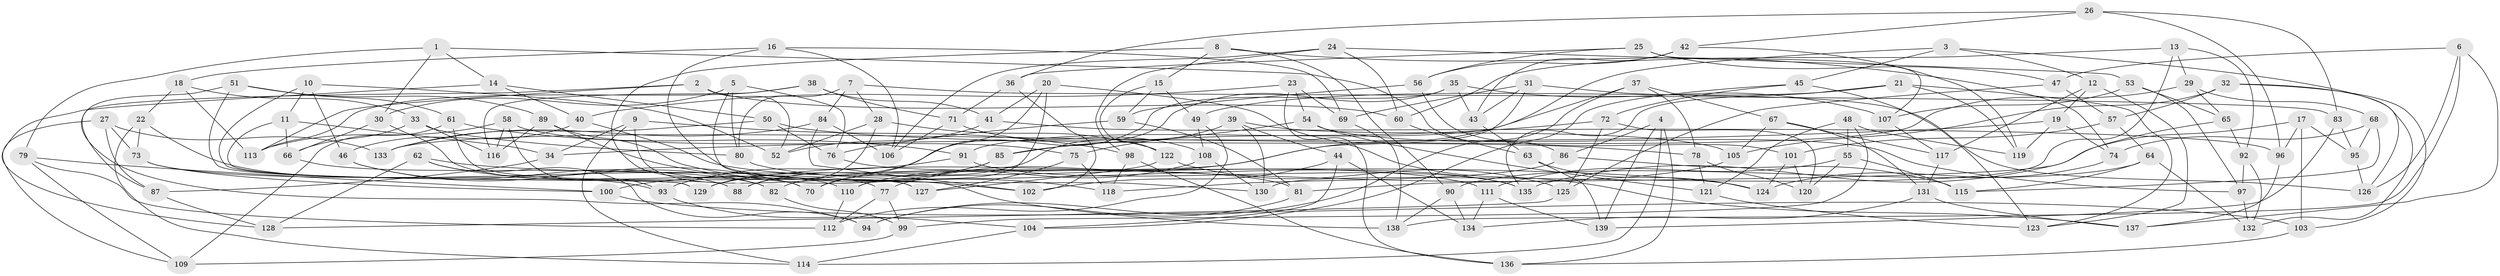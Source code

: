 // coarse degree distribution, {10: 0.020618556701030927, 6: 0.13402061855670103, 4: 0.7216494845360825, 8: 0.10309278350515463, 9: 0.010309278350515464, 3: 0.010309278350515464}
// Generated by graph-tools (version 1.1) at 2025/20/03/04/25 18:20:56]
// undirected, 139 vertices, 278 edges
graph export_dot {
graph [start="1"]
  node [color=gray90,style=filled];
  1;
  2;
  3;
  4;
  5;
  6;
  7;
  8;
  9;
  10;
  11;
  12;
  13;
  14;
  15;
  16;
  17;
  18;
  19;
  20;
  21;
  22;
  23;
  24;
  25;
  26;
  27;
  28;
  29;
  30;
  31;
  32;
  33;
  34;
  35;
  36;
  37;
  38;
  39;
  40;
  41;
  42;
  43;
  44;
  45;
  46;
  47;
  48;
  49;
  50;
  51;
  52;
  53;
  54;
  55;
  56;
  57;
  58;
  59;
  60;
  61;
  62;
  63;
  64;
  65;
  66;
  67;
  68;
  69;
  70;
  71;
  72;
  73;
  74;
  75;
  76;
  77;
  78;
  79;
  80;
  81;
  82;
  83;
  84;
  85;
  86;
  87;
  88;
  89;
  90;
  91;
  92;
  93;
  94;
  95;
  96;
  97;
  98;
  99;
  100;
  101;
  102;
  103;
  104;
  105;
  106;
  107;
  108;
  109;
  110;
  111;
  112;
  113;
  114;
  115;
  116;
  117;
  118;
  119;
  120;
  121;
  122;
  123;
  124;
  125;
  126;
  127;
  128;
  129;
  130;
  131;
  132;
  133;
  134;
  135;
  136;
  137;
  138;
  139;
  1 -- 79;
  1 -- 30;
  1 -- 86;
  1 -- 14;
  2 -- 113;
  2 -- 87;
  2 -- 52;
  2 -- 60;
  3 -- 82;
  3 -- 45;
  3 -- 12;
  3 -- 126;
  4 -- 136;
  4 -- 114;
  4 -- 86;
  4 -- 139;
  5 -- 80;
  5 -- 30;
  5 -- 138;
  5 -- 76;
  6 -- 138;
  6 -- 137;
  6 -- 126;
  6 -- 47;
  7 -- 83;
  7 -- 84;
  7 -- 28;
  7 -- 80;
  8 -- 15;
  8 -- 70;
  8 -- 74;
  8 -- 90;
  9 -- 34;
  9 -- 98;
  9 -- 127;
  9 -- 114;
  10 -- 52;
  10 -- 11;
  10 -- 129;
  10 -- 46;
  11 -- 88;
  11 -- 66;
  11 -- 34;
  12 -- 117;
  12 -- 19;
  12 -- 123;
  13 -- 130;
  13 -- 60;
  13 -- 92;
  13 -- 29;
  14 -- 128;
  14 -- 50;
  14 -- 40;
  15 -- 49;
  15 -- 122;
  15 -- 59;
  16 -- 130;
  16 -- 18;
  16 -- 69;
  16 -- 106;
  17 -- 103;
  17 -- 81;
  17 -- 96;
  17 -- 95;
  18 -- 22;
  18 -- 33;
  18 -- 113;
  19 -- 119;
  19 -- 74;
  19 -- 34;
  20 -- 41;
  20 -- 137;
  20 -- 70;
  20 -- 110;
  21 -- 49;
  21 -- 119;
  21 -- 123;
  21 -- 135;
  22 -- 114;
  22 -- 73;
  22 -- 110;
  23 -- 54;
  23 -- 136;
  23 -- 40;
  23 -- 69;
  24 -- 106;
  24 -- 98;
  24 -- 60;
  24 -- 53;
  25 -- 107;
  25 -- 47;
  25 -- 36;
  25 -- 56;
  26 -- 83;
  26 -- 42;
  26 -- 36;
  26 -- 96;
  27 -- 133;
  27 -- 73;
  27 -- 87;
  27 -- 109;
  28 -- 52;
  28 -- 88;
  28 -- 122;
  29 -- 65;
  29 -- 133;
  29 -- 68;
  30 -- 77;
  30 -- 66;
  31 -- 77;
  31 -- 69;
  31 -- 126;
  31 -- 43;
  32 -- 105;
  32 -- 132;
  32 -- 57;
  32 -- 103;
  33 -- 66;
  33 -- 80;
  33 -- 116;
  34 -- 87;
  35 -- 107;
  35 -- 129;
  35 -- 70;
  35 -- 43;
  36 -- 102;
  36 -- 71;
  37 -- 94;
  37 -- 91;
  37 -- 67;
  37 -- 78;
  38 -- 113;
  38 -- 116;
  38 -- 71;
  38 -- 41;
  39 -- 85;
  39 -- 130;
  39 -- 44;
  39 -- 105;
  40 -- 111;
  40 -- 46;
  41 -- 96;
  41 -- 52;
  42 -- 43;
  42 -- 119;
  42 -- 56;
  43 -- 63;
  44 -- 134;
  44 -- 104;
  44 -- 102;
  45 -- 123;
  45 -- 72;
  45 -- 104;
  46 -- 88;
  46 -- 70;
  47 -- 57;
  47 -- 125;
  48 -- 119;
  48 -- 99;
  48 -- 55;
  48 -- 121;
  49 -- 108;
  49 -- 112;
  50 -- 76;
  50 -- 78;
  50 -- 133;
  51 -- 89;
  51 -- 61;
  51 -- 94;
  51 -- 129;
  53 -- 97;
  53 -- 65;
  53 -- 107;
  54 -- 97;
  54 -- 121;
  54 -- 75;
  55 -- 115;
  55 -- 111;
  55 -- 120;
  56 -- 101;
  56 -- 59;
  57 -- 101;
  57 -- 64;
  58 -- 93;
  58 -- 116;
  58 -- 75;
  58 -- 113;
  59 -- 81;
  59 -- 76;
  60 -- 63;
  61 -- 91;
  61 -- 127;
  61 -- 109;
  62 -- 128;
  62 -- 82;
  62 -- 94;
  62 -- 124;
  63 -- 139;
  63 -- 124;
  64 -- 115;
  64 -- 90;
  64 -- 132;
  65 -- 92;
  65 -- 135;
  66 -- 82;
  67 -- 117;
  67 -- 105;
  67 -- 131;
  68 -- 95;
  68 -- 115;
  68 -- 74;
  69 -- 138;
  71 -- 108;
  71 -- 106;
  72 -- 125;
  72 -- 85;
  72 -- 120;
  73 -- 100;
  73 -- 93;
  74 -- 124;
  75 -- 118;
  75 -- 127;
  76 -- 81;
  77 -- 99;
  77 -- 112;
  78 -- 121;
  78 -- 120;
  79 -- 100;
  79 -- 112;
  79 -- 109;
  80 -- 135;
  81 -- 94;
  82 -- 99;
  83 -- 139;
  83 -- 95;
  84 -- 106;
  84 -- 133;
  84 -- 102;
  85 -- 88;
  85 -- 100;
  86 -- 115;
  86 -- 118;
  87 -- 128;
  89 -- 102;
  89 -- 118;
  89 -- 116;
  90 -- 134;
  90 -- 138;
  91 -- 93;
  91 -- 135;
  92 -- 132;
  92 -- 97;
  93 -- 104;
  95 -- 126;
  96 -- 137;
  97 -- 132;
  98 -- 118;
  98 -- 136;
  99 -- 109;
  100 -- 103;
  101 -- 120;
  101 -- 124;
  103 -- 136;
  104 -- 114;
  105 -- 129;
  107 -- 117;
  108 -- 130;
  108 -- 110;
  110 -- 112;
  111 -- 134;
  111 -- 139;
  117 -- 131;
  121 -- 123;
  122 -- 127;
  122 -- 125;
  125 -- 128;
  131 -- 134;
  131 -- 137;
}
